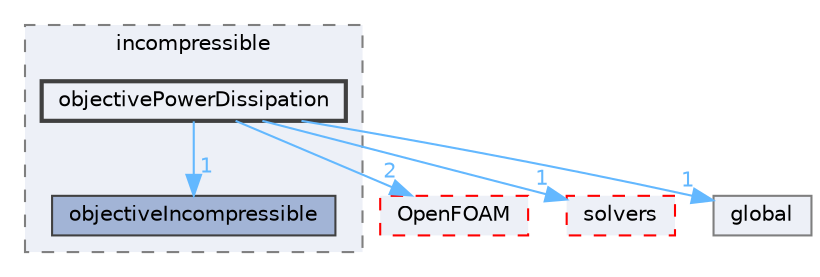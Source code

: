 digraph "src/optimisation/adjointOptimisation/adjoint/objectives/incompressible/objectivePowerDissipation"
{
 // LATEX_PDF_SIZE
  bgcolor="transparent";
  edge [fontname=Helvetica,fontsize=10,labelfontname=Helvetica,labelfontsize=10];
  node [fontname=Helvetica,fontsize=10,shape=box,height=0.2,width=0.4];
  compound=true
  subgraph clusterdir_59bc66a6dc9243eca0911879966deb11 {
    graph [ bgcolor="#edf0f7", pencolor="grey50", label="incompressible", fontname=Helvetica,fontsize=10 style="filled,dashed", URL="dir_59bc66a6dc9243eca0911879966deb11.html",tooltip=""]
  dir_c41866a3dc3254ac17157dda7c270a3c [label="objectiveIncompressible", fillcolor="#a2b4d6", color="grey25", style="filled", URL="dir_c41866a3dc3254ac17157dda7c270a3c.html",tooltip=""];
  dir_ab05c0412798d08577b8e24ffa107366 [label="objectivePowerDissipation", fillcolor="#edf0f7", color="grey25", style="filled,bold", URL="dir_ab05c0412798d08577b8e24ffa107366.html",tooltip=""];
  }
  dir_c5473ff19b20e6ec4dfe5c310b3778a8 [label="OpenFOAM", fillcolor="#edf0f7", color="red", style="filled,dashed", URL="dir_c5473ff19b20e6ec4dfe5c310b3778a8.html",tooltip=""];
  dir_f1ea2e00111d8324be054b4e32e6ee53 [label="solvers", fillcolor="#edf0f7", color="red", style="filled,dashed", URL="dir_f1ea2e00111d8324be054b4e32e6ee53.html",tooltip=""];
  dir_dd56dc4c5f6c51768e20e60d3fce2a94 [label="global", fillcolor="#edf0f7", color="grey50", style="filled", URL="dir_dd56dc4c5f6c51768e20e60d3fce2a94.html",tooltip=""];
  dir_ab05c0412798d08577b8e24ffa107366->dir_c41866a3dc3254ac17157dda7c270a3c [headlabel="1", labeldistance=1.5 headhref="dir_002668_002661.html" href="dir_002668_002661.html" color="steelblue1" fontcolor="steelblue1"];
  dir_ab05c0412798d08577b8e24ffa107366->dir_c5473ff19b20e6ec4dfe5c310b3778a8 [headlabel="2", labeldistance=1.5 headhref="dir_002668_002695.html" href="dir_002668_002695.html" color="steelblue1" fontcolor="steelblue1"];
  dir_ab05c0412798d08577b8e24ffa107366->dir_dd56dc4c5f6c51768e20e60d3fce2a94 [headlabel="1", labeldistance=1.5 headhref="dir_002668_001646.html" href="dir_002668_001646.html" color="steelblue1" fontcolor="steelblue1"];
  dir_ab05c0412798d08577b8e24ffa107366->dir_f1ea2e00111d8324be054b4e32e6ee53 [headlabel="1", labeldistance=1.5 headhref="dir_002668_003659.html" href="dir_002668_003659.html" color="steelblue1" fontcolor="steelblue1"];
}
